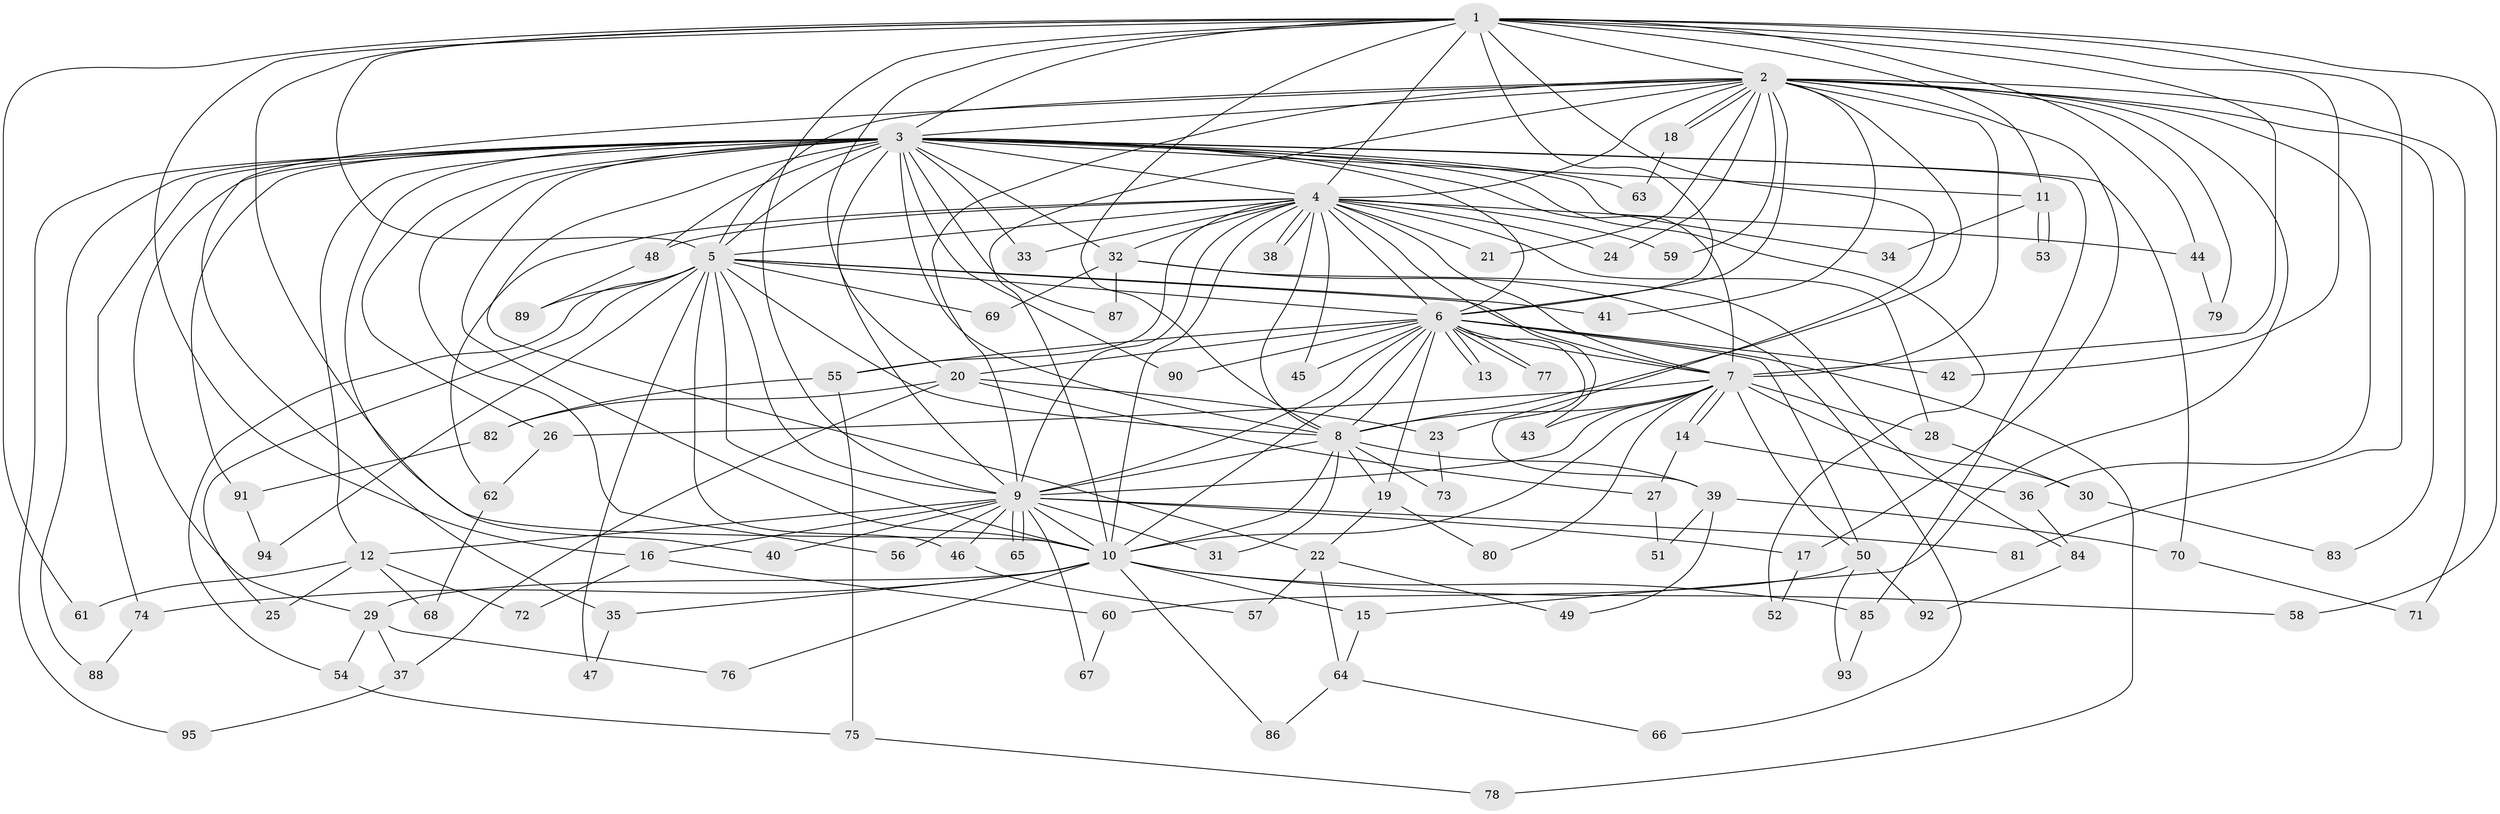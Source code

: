 // Generated by graph-tools (version 1.1) at 2025/49/03/09/25 03:49:32]
// undirected, 95 vertices, 215 edges
graph export_dot {
graph [start="1"]
  node [color=gray90,style=filled];
  1;
  2;
  3;
  4;
  5;
  6;
  7;
  8;
  9;
  10;
  11;
  12;
  13;
  14;
  15;
  16;
  17;
  18;
  19;
  20;
  21;
  22;
  23;
  24;
  25;
  26;
  27;
  28;
  29;
  30;
  31;
  32;
  33;
  34;
  35;
  36;
  37;
  38;
  39;
  40;
  41;
  42;
  43;
  44;
  45;
  46;
  47;
  48;
  49;
  50;
  51;
  52;
  53;
  54;
  55;
  56;
  57;
  58;
  59;
  60;
  61;
  62;
  63;
  64;
  65;
  66;
  67;
  68;
  69;
  70;
  71;
  72;
  73;
  74;
  75;
  76;
  77;
  78;
  79;
  80;
  81;
  82;
  83;
  84;
  85;
  86;
  87;
  88;
  89;
  90;
  91;
  92;
  93;
  94;
  95;
  1 -- 2;
  1 -- 3;
  1 -- 4;
  1 -- 5;
  1 -- 6;
  1 -- 7;
  1 -- 8;
  1 -- 9;
  1 -- 10;
  1 -- 11;
  1 -- 16;
  1 -- 20;
  1 -- 23;
  1 -- 42;
  1 -- 44;
  1 -- 58;
  1 -- 61;
  1 -- 81;
  2 -- 3;
  2 -- 4;
  2 -- 5;
  2 -- 6;
  2 -- 7;
  2 -- 8;
  2 -- 9;
  2 -- 10;
  2 -- 15;
  2 -- 17;
  2 -- 18;
  2 -- 18;
  2 -- 21;
  2 -- 24;
  2 -- 35;
  2 -- 36;
  2 -- 41;
  2 -- 59;
  2 -- 71;
  2 -- 79;
  2 -- 83;
  3 -- 4;
  3 -- 5;
  3 -- 6;
  3 -- 7;
  3 -- 8;
  3 -- 9;
  3 -- 10;
  3 -- 11;
  3 -- 12;
  3 -- 22;
  3 -- 26;
  3 -- 29;
  3 -- 32;
  3 -- 33;
  3 -- 34;
  3 -- 40;
  3 -- 48;
  3 -- 52;
  3 -- 56;
  3 -- 63;
  3 -- 70;
  3 -- 74;
  3 -- 85;
  3 -- 87;
  3 -- 88;
  3 -- 90;
  3 -- 91;
  3 -- 95;
  4 -- 5;
  4 -- 6;
  4 -- 7;
  4 -- 8;
  4 -- 9;
  4 -- 10;
  4 -- 21;
  4 -- 24;
  4 -- 28;
  4 -- 32;
  4 -- 33;
  4 -- 38;
  4 -- 38;
  4 -- 43;
  4 -- 44;
  4 -- 45;
  4 -- 48;
  4 -- 55;
  4 -- 59;
  4 -- 62;
  5 -- 6;
  5 -- 7;
  5 -- 8;
  5 -- 9;
  5 -- 10;
  5 -- 25;
  5 -- 41;
  5 -- 46;
  5 -- 47;
  5 -- 54;
  5 -- 69;
  5 -- 89;
  5 -- 94;
  6 -- 7;
  6 -- 8;
  6 -- 9;
  6 -- 10;
  6 -- 13;
  6 -- 13;
  6 -- 19;
  6 -- 20;
  6 -- 39;
  6 -- 42;
  6 -- 45;
  6 -- 50;
  6 -- 55;
  6 -- 77;
  6 -- 77;
  6 -- 78;
  6 -- 90;
  7 -- 8;
  7 -- 9;
  7 -- 10;
  7 -- 14;
  7 -- 14;
  7 -- 26;
  7 -- 28;
  7 -- 30;
  7 -- 43;
  7 -- 50;
  7 -- 80;
  8 -- 9;
  8 -- 10;
  8 -- 19;
  8 -- 31;
  8 -- 39;
  8 -- 73;
  9 -- 10;
  9 -- 12;
  9 -- 16;
  9 -- 17;
  9 -- 31;
  9 -- 40;
  9 -- 46;
  9 -- 56;
  9 -- 65;
  9 -- 65;
  9 -- 67;
  9 -- 81;
  10 -- 15;
  10 -- 29;
  10 -- 35;
  10 -- 58;
  10 -- 74;
  10 -- 76;
  10 -- 85;
  10 -- 86;
  11 -- 34;
  11 -- 53;
  11 -- 53;
  12 -- 25;
  12 -- 61;
  12 -- 68;
  12 -- 72;
  14 -- 27;
  14 -- 36;
  15 -- 64;
  16 -- 60;
  16 -- 72;
  17 -- 52;
  18 -- 63;
  19 -- 22;
  19 -- 80;
  20 -- 23;
  20 -- 27;
  20 -- 37;
  20 -- 82;
  22 -- 49;
  22 -- 57;
  22 -- 64;
  23 -- 73;
  26 -- 62;
  27 -- 51;
  28 -- 30;
  29 -- 37;
  29 -- 54;
  29 -- 76;
  30 -- 83;
  32 -- 66;
  32 -- 69;
  32 -- 84;
  32 -- 87;
  35 -- 47;
  36 -- 84;
  37 -- 95;
  39 -- 49;
  39 -- 51;
  39 -- 70;
  44 -- 79;
  46 -- 57;
  48 -- 89;
  50 -- 60;
  50 -- 92;
  50 -- 93;
  54 -- 75;
  55 -- 75;
  55 -- 82;
  60 -- 67;
  62 -- 68;
  64 -- 66;
  64 -- 86;
  70 -- 71;
  74 -- 88;
  75 -- 78;
  82 -- 91;
  84 -- 92;
  85 -- 93;
  91 -- 94;
}
